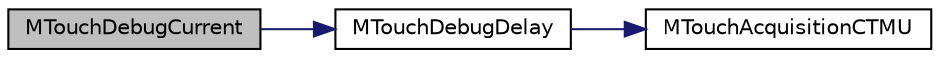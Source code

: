 digraph "MTouchDebugCurrent"
{
  edge [fontname="Helvetica",fontsize="10",labelfontname="Helvetica",labelfontsize="10"];
  node [fontname="Helvetica",fontsize="10",shape=record];
  rankdir="LR";
  Node1 [label="MTouchDebugCurrent",height=0.2,width=0.4,color="black", fillcolor="grey75", style="filled", fontcolor="black"];
  Node1 -> Node2 [color="midnightblue",fontsize="10",style="solid",fontname="Helvetica"];
  Node2 [label="MTouchDebugDelay",height=0.2,width=0.4,color="black", fillcolor="white", style="filled",URL="$m_touch_debug_8c.html#a9591804912a376b065fb535a48119fb7"];
  Node2 -> Node3 [color="midnightblue",fontsize="10",style="solid",fontname="Helvetica"];
  Node3 [label="MTouchAcquisitionCTMU",height=0.2,width=0.4,color="black", fillcolor="white", style="filled",URL="$m_touch_sensor_8h.html#a58a6fea34bf9028ed4dd87f8c8a77224"];
}

